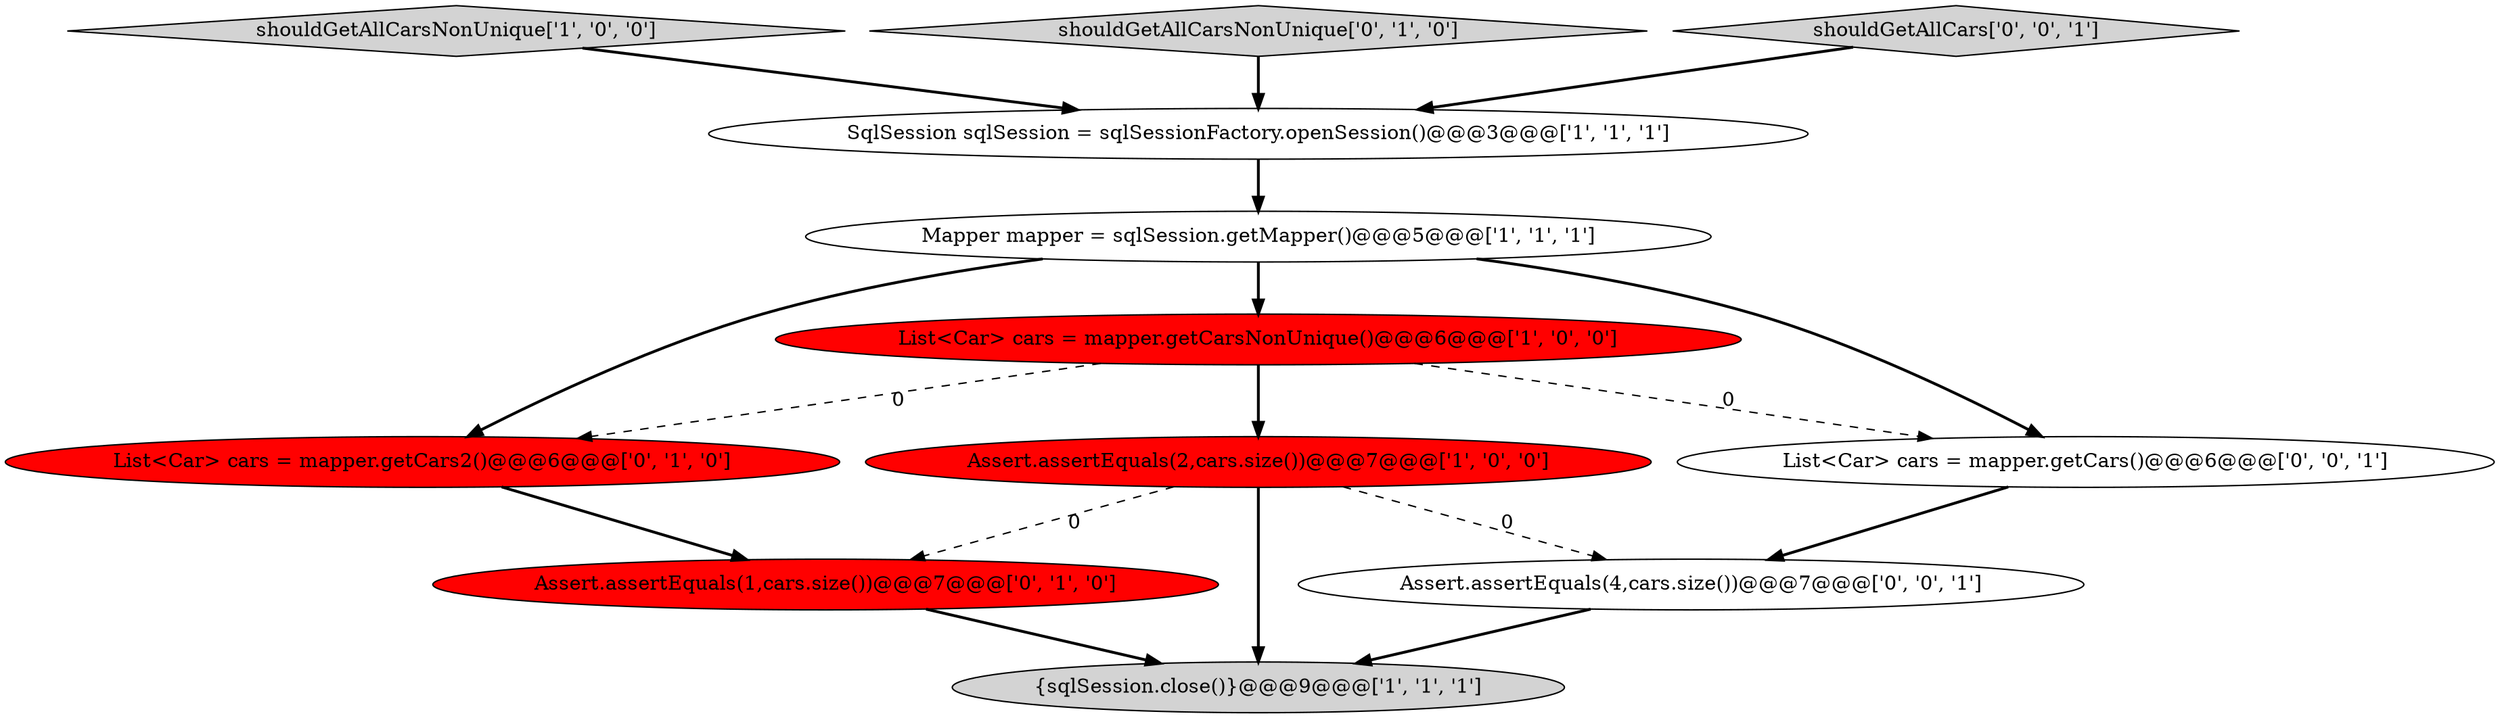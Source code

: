 digraph {
9 [style = filled, label = "Assert.assertEquals(4,cars.size())@@@7@@@['0', '0', '1']", fillcolor = white, shape = ellipse image = "AAA0AAABBB3BBB"];
1 [style = filled, label = "List<Car> cars = mapper.getCarsNonUnique()@@@6@@@['1', '0', '0']", fillcolor = red, shape = ellipse image = "AAA1AAABBB1BBB"];
5 [style = filled, label = "shouldGetAllCarsNonUnique['1', '0', '0']", fillcolor = lightgray, shape = diamond image = "AAA0AAABBB1BBB"];
8 [style = filled, label = "shouldGetAllCarsNonUnique['0', '1', '0']", fillcolor = lightgray, shape = diamond image = "AAA0AAABBB2BBB"];
4 [style = filled, label = "Assert.assertEquals(2,cars.size())@@@7@@@['1', '0', '0']", fillcolor = red, shape = ellipse image = "AAA1AAABBB1BBB"];
11 [style = filled, label = "List<Car> cars = mapper.getCars()@@@6@@@['0', '0', '1']", fillcolor = white, shape = ellipse image = "AAA0AAABBB3BBB"];
6 [style = filled, label = "List<Car> cars = mapper.getCars2()@@@6@@@['0', '1', '0']", fillcolor = red, shape = ellipse image = "AAA1AAABBB2BBB"];
10 [style = filled, label = "shouldGetAllCars['0', '0', '1']", fillcolor = lightgray, shape = diamond image = "AAA0AAABBB3BBB"];
7 [style = filled, label = "Assert.assertEquals(1,cars.size())@@@7@@@['0', '1', '0']", fillcolor = red, shape = ellipse image = "AAA1AAABBB2BBB"];
0 [style = filled, label = "Mapper mapper = sqlSession.getMapper()@@@5@@@['1', '1', '1']", fillcolor = white, shape = ellipse image = "AAA0AAABBB1BBB"];
3 [style = filled, label = "SqlSession sqlSession = sqlSessionFactory.openSession()@@@3@@@['1', '1', '1']", fillcolor = white, shape = ellipse image = "AAA0AAABBB1BBB"];
2 [style = filled, label = "{sqlSession.close()}@@@9@@@['1', '1', '1']", fillcolor = lightgray, shape = ellipse image = "AAA0AAABBB1BBB"];
5->3 [style = bold, label=""];
0->11 [style = bold, label=""];
10->3 [style = bold, label=""];
1->4 [style = bold, label=""];
4->9 [style = dashed, label="0"];
4->2 [style = bold, label=""];
6->7 [style = bold, label=""];
11->9 [style = bold, label=""];
0->6 [style = bold, label=""];
7->2 [style = bold, label=""];
0->1 [style = bold, label=""];
9->2 [style = bold, label=""];
1->6 [style = dashed, label="0"];
4->7 [style = dashed, label="0"];
3->0 [style = bold, label=""];
1->11 [style = dashed, label="0"];
8->3 [style = bold, label=""];
}
